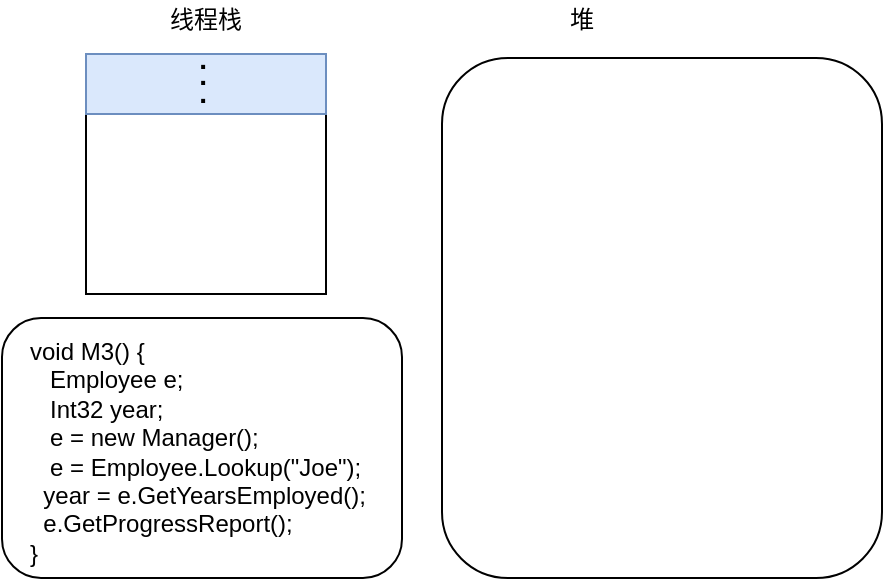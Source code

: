 <mxfile version="13.9.9" type="device"><diagram id="1b6vXhmddm57Ru8CrNuq" name="第 1 页"><mxGraphModel dx="1106" dy="972" grid="1" gridSize="10" guides="1" tooltips="1" connect="1" arrows="1" fold="1" page="1" pageScale="1" pageWidth="827" pageHeight="1169" math="0" shadow="0"><root><mxCell id="0"/><mxCell id="1" parent="0"/><mxCell id="KParEPitdPCcLahgTTZb-1" value="" style="rounded=0;whiteSpace=wrap;html=1;" vertex="1" parent="1"><mxGeometry x="202" y="248" width="120" height="120" as="geometry"/></mxCell><mxCell id="KParEPitdPCcLahgTTZb-2" value="" style="rounded=1;whiteSpace=wrap;html=1;" vertex="1" parent="1"><mxGeometry x="160" y="380" width="200" height="130" as="geometry"/></mxCell><mxCell id="KParEPitdPCcLahgTTZb-3" value="void M3() {&lt;br&gt;&amp;nbsp; &amp;nbsp;Employee e;&lt;br&gt;&amp;nbsp; &amp;nbsp;Int32 year;&lt;br&gt;&amp;nbsp; &amp;nbsp;e = new Manager();&lt;br&gt;&amp;nbsp; &amp;nbsp;e = Employee.Lookup(&quot;Joe&quot;);&lt;br&gt;&amp;nbsp; year = e.GetYearsEmployed();&lt;br&gt;&amp;nbsp; e.GetProgressReport();&lt;br&gt;}" style="text;html=1;strokeColor=none;fillColor=none;align=left;verticalAlign=top;whiteSpace=wrap;rounded=0;" vertex="1" parent="1"><mxGeometry x="172" y="383" width="180" height="120" as="geometry"/></mxCell><mxCell id="KParEPitdPCcLahgTTZb-4" value="" style="rounded=1;whiteSpace=wrap;html=1;" vertex="1" parent="1"><mxGeometry x="380" y="250" width="220" height="260" as="geometry"/></mxCell><mxCell id="KParEPitdPCcLahgTTZb-6" value="" style="rounded=0;whiteSpace=wrap;html=1;fillColor=#dae8fc;strokeColor=#6c8ebf;" vertex="1" parent="1"><mxGeometry x="202" y="248" width="120" height="30" as="geometry"/></mxCell><mxCell id="KParEPitdPCcLahgTTZb-11" value="" style="group" vertex="1" connectable="0" parent="1"><mxGeometry x="241" y="244" width="40" height="37" as="geometry"/></mxCell><mxCell id="KParEPitdPCcLahgTTZb-12" value="&lt;b&gt;&lt;font style=&quot;font-size: 14px&quot;&gt;·&lt;/font&gt;&lt;/b&gt;" style="text;html=1;strokeColor=none;fillColor=none;align=center;verticalAlign=middle;whiteSpace=wrap;rounded=0;" vertex="1" parent="KParEPitdPCcLahgTTZb-11"><mxGeometry width="40" height="20" as="geometry"/></mxCell><mxCell id="KParEPitdPCcLahgTTZb-13" value="&lt;b&gt;&lt;font style=&quot;font-size: 14px&quot;&gt;·&lt;/font&gt;&lt;/b&gt;" style="text;html=1;strokeColor=none;fillColor=none;align=center;verticalAlign=middle;whiteSpace=wrap;rounded=0;" vertex="1" parent="KParEPitdPCcLahgTTZb-11"><mxGeometry y="8" width="40" height="20" as="geometry"/></mxCell><mxCell id="KParEPitdPCcLahgTTZb-14" value="&lt;b&gt;&lt;font style=&quot;font-size: 14px&quot;&gt;·&lt;/font&gt;&lt;/b&gt;" style="text;html=1;strokeColor=none;fillColor=none;align=center;verticalAlign=middle;whiteSpace=wrap;rounded=0;" vertex="1" parent="KParEPitdPCcLahgTTZb-11"><mxGeometry y="17" width="40" height="20" as="geometry"/></mxCell><mxCell id="KParEPitdPCcLahgTTZb-15" value="线程栈" style="text;html=1;strokeColor=none;fillColor=none;align=center;verticalAlign=middle;whiteSpace=wrap;rounded=0;" vertex="1" parent="1"><mxGeometry x="242" y="221" width="40" height="20" as="geometry"/></mxCell><mxCell id="KParEPitdPCcLahgTTZb-16" value="堆" style="text;html=1;strokeColor=none;fillColor=none;align=center;verticalAlign=middle;whiteSpace=wrap;rounded=0;" vertex="1" parent="1"><mxGeometry x="430" y="221" width="40" height="20" as="geometry"/></mxCell></root></mxGraphModel></diagram></mxfile>
